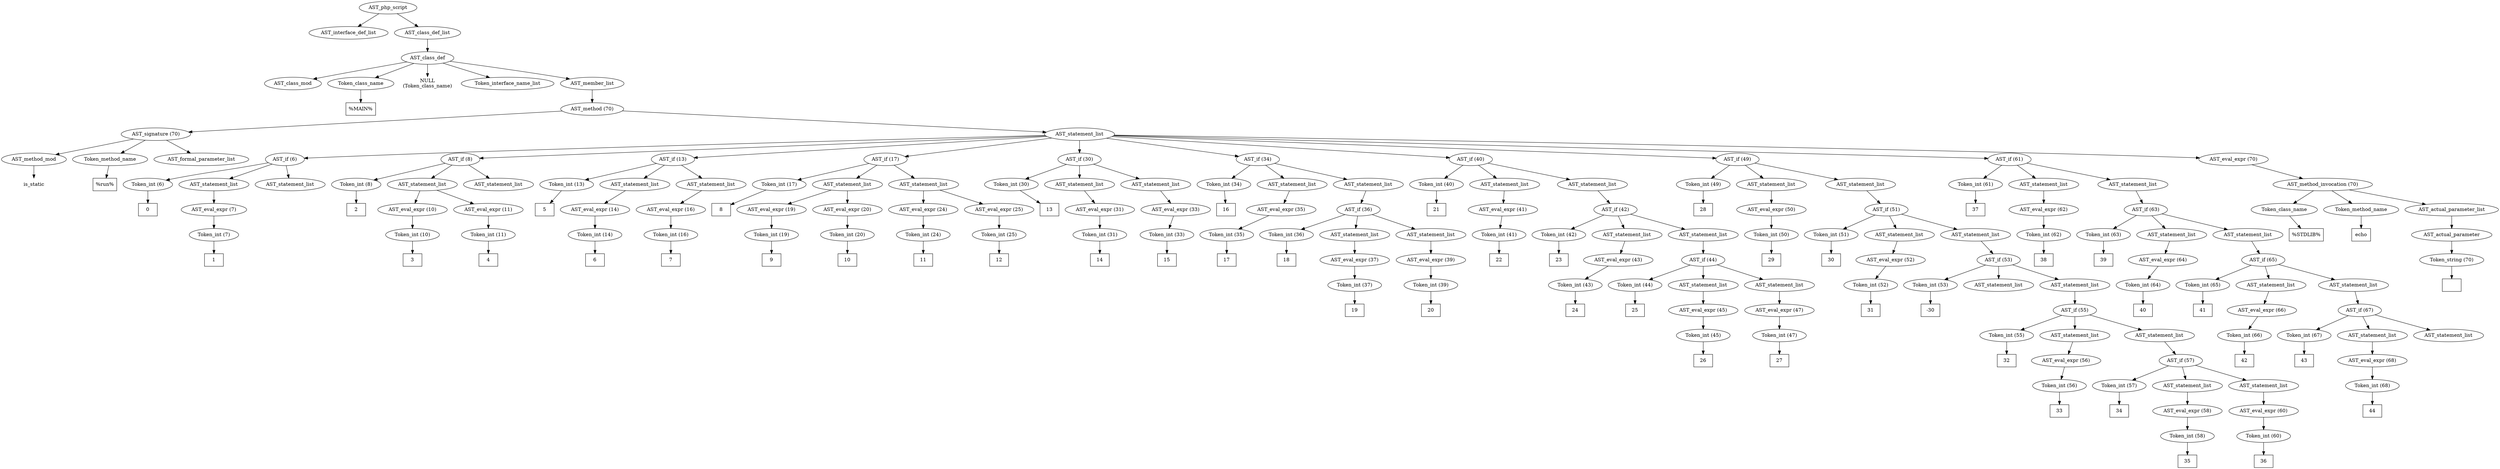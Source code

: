 /*
 * AST in dot format generated by phc -- the PHP compiler
 */

digraph AST {
node_0 [label="AST_php_script"];
node_1 [label="AST_interface_def_list"];
node_2 [label="AST_class_def_list"];
node_3 [label="AST_class_def"];
node_4 [label="AST_class_mod"];
node_5 [label="Token_class_name"];
node_6 [label="%MAIN%", shape=box]
node_5 -> node_6;
node_7 [label="NULL\n(Token_class_name)", shape=plaintext]
node_8 [label="Token_interface_name_list"];
node_9 [label="AST_member_list"];
node_10 [label="AST_method (70)"];
node_11 [label="AST_signature (70)"];
node_12 [label="AST_method_mod"];
node_13 [label="is_static", shape=plaintext]
node_12 -> node_13;
node_14 [label="Token_method_name"];
node_15 [label="%run%", shape=box]
node_14 -> node_15;
node_16 [label="AST_formal_parameter_list"];
node_11 -> node_16;
node_11 -> node_14;
node_11 -> node_12;
node_17 [label="AST_statement_list"];
node_18 [label="AST_if (6)"];
node_19 [label="Token_int (6)"];
node_20 [label="0", shape=box]
node_19 -> node_20;
node_21 [label="AST_statement_list"];
node_22 [label="AST_eval_expr (7)"];
node_23 [label="Token_int (7)"];
node_24 [label="1", shape=box]
node_23 -> node_24;
node_22 -> node_23;
node_21 -> node_22;
node_25 [label="AST_statement_list"];
node_18 -> node_25;
node_18 -> node_21;
node_18 -> node_19;
node_26 [label="AST_if (8)"];
node_27 [label="Token_int (8)"];
node_28 [label="2", shape=box]
node_27 -> node_28;
node_29 [label="AST_statement_list"];
node_30 [label="AST_eval_expr (10)"];
node_31 [label="Token_int (10)"];
node_32 [label="3", shape=box]
node_31 -> node_32;
node_30 -> node_31;
node_33 [label="AST_eval_expr (11)"];
node_34 [label="Token_int (11)"];
node_35 [label="4", shape=box]
node_34 -> node_35;
node_33 -> node_34;
node_29 -> node_33;
node_29 -> node_30;
node_36 [label="AST_statement_list"];
node_26 -> node_36;
node_26 -> node_29;
node_26 -> node_27;
node_37 [label="AST_if (13)"];
node_38 [label="Token_int (13)"];
node_39 [label="5", shape=box]
node_38 -> node_39;
node_40 [label="AST_statement_list"];
node_41 [label="AST_eval_expr (14)"];
node_42 [label="Token_int (14)"];
node_43 [label="6", shape=box]
node_42 -> node_43;
node_41 -> node_42;
node_40 -> node_41;
node_44 [label="AST_statement_list"];
node_45 [label="AST_eval_expr (16)"];
node_46 [label="Token_int (16)"];
node_47 [label="7", shape=box]
node_46 -> node_47;
node_45 -> node_46;
node_44 -> node_45;
node_37 -> node_44;
node_37 -> node_40;
node_37 -> node_38;
node_48 [label="AST_if (17)"];
node_49 [label="Token_int (17)"];
node_50 [label="8", shape=box]
node_49 -> node_50;
node_51 [label="AST_statement_list"];
node_52 [label="AST_eval_expr (19)"];
node_53 [label="Token_int (19)"];
node_54 [label="9", shape=box]
node_53 -> node_54;
node_52 -> node_53;
node_55 [label="AST_eval_expr (20)"];
node_56 [label="Token_int (20)"];
node_57 [label="10", shape=box]
node_56 -> node_57;
node_55 -> node_56;
node_51 -> node_55;
node_51 -> node_52;
node_58 [label="AST_statement_list"];
node_59 [label="AST_eval_expr (24)"];
node_60 [label="Token_int (24)"];
node_61 [label="11", shape=box]
node_60 -> node_61;
node_59 -> node_60;
node_62 [label="AST_eval_expr (25)"];
node_63 [label="Token_int (25)"];
node_64 [label="12", shape=box]
node_63 -> node_64;
node_62 -> node_63;
node_58 -> node_62;
node_58 -> node_59;
node_48 -> node_58;
node_48 -> node_51;
node_48 -> node_49;
node_65 [label="AST_if (30)"];
node_66 [label="Token_int (30)"];
node_67 [label="13", shape=box]
node_66 -> node_67;
node_68 [label="AST_statement_list"];
node_69 [label="AST_eval_expr (31)"];
node_70 [label="Token_int (31)"];
node_71 [label="14", shape=box]
node_70 -> node_71;
node_69 -> node_70;
node_68 -> node_69;
node_72 [label="AST_statement_list"];
node_73 [label="AST_eval_expr (33)"];
node_74 [label="Token_int (33)"];
node_75 [label="15", shape=box]
node_74 -> node_75;
node_73 -> node_74;
node_72 -> node_73;
node_65 -> node_72;
node_65 -> node_68;
node_65 -> node_66;
node_76 [label="AST_if (34)"];
node_77 [label="Token_int (34)"];
node_78 [label="16", shape=box]
node_77 -> node_78;
node_79 [label="AST_statement_list"];
node_80 [label="AST_eval_expr (35)"];
node_81 [label="Token_int (35)"];
node_82 [label="17", shape=box]
node_81 -> node_82;
node_80 -> node_81;
node_79 -> node_80;
node_83 [label="AST_statement_list"];
node_84 [label="AST_if (36)"];
node_85 [label="Token_int (36)"];
node_86 [label="18", shape=box]
node_85 -> node_86;
node_87 [label="AST_statement_list"];
node_88 [label="AST_eval_expr (37)"];
node_89 [label="Token_int (37)"];
node_90 [label="19", shape=box]
node_89 -> node_90;
node_88 -> node_89;
node_87 -> node_88;
node_91 [label="AST_statement_list"];
node_92 [label="AST_eval_expr (39)"];
node_93 [label="Token_int (39)"];
node_94 [label="20", shape=box]
node_93 -> node_94;
node_92 -> node_93;
node_91 -> node_92;
node_84 -> node_91;
node_84 -> node_87;
node_84 -> node_85;
node_83 -> node_84;
node_76 -> node_83;
node_76 -> node_79;
node_76 -> node_77;
node_95 [label="AST_if (40)"];
node_96 [label="Token_int (40)"];
node_97 [label="21", shape=box]
node_96 -> node_97;
node_98 [label="AST_statement_list"];
node_99 [label="AST_eval_expr (41)"];
node_100 [label="Token_int (41)"];
node_101 [label="22", shape=box]
node_100 -> node_101;
node_99 -> node_100;
node_98 -> node_99;
node_102 [label="AST_statement_list"];
node_103 [label="AST_if (42)"];
node_104 [label="Token_int (42)"];
node_105 [label="23", shape=box]
node_104 -> node_105;
node_106 [label="AST_statement_list"];
node_107 [label="AST_eval_expr (43)"];
node_108 [label="Token_int (43)"];
node_109 [label="24", shape=box]
node_108 -> node_109;
node_107 -> node_108;
node_106 -> node_107;
node_110 [label="AST_statement_list"];
node_111 [label="AST_if (44)"];
node_112 [label="Token_int (44)"];
node_113 [label="25", shape=box]
node_112 -> node_113;
node_114 [label="AST_statement_list"];
node_115 [label="AST_eval_expr (45)"];
node_116 [label="Token_int (45)"];
node_117 [label="26", shape=box]
node_116 -> node_117;
node_115 -> node_116;
node_114 -> node_115;
node_118 [label="AST_statement_list"];
node_119 [label="AST_eval_expr (47)"];
node_120 [label="Token_int (47)"];
node_121 [label="27", shape=box]
node_120 -> node_121;
node_119 -> node_120;
node_118 -> node_119;
node_111 -> node_118;
node_111 -> node_114;
node_111 -> node_112;
node_110 -> node_111;
node_103 -> node_110;
node_103 -> node_106;
node_103 -> node_104;
node_102 -> node_103;
node_95 -> node_102;
node_95 -> node_98;
node_95 -> node_96;
node_122 [label="AST_if (49)"];
node_123 [label="Token_int (49)"];
node_124 [label="28", shape=box]
node_123 -> node_124;
node_125 [label="AST_statement_list"];
node_126 [label="AST_eval_expr (50)"];
node_127 [label="Token_int (50)"];
node_128 [label="29", shape=box]
node_127 -> node_128;
node_126 -> node_127;
node_125 -> node_126;
node_129 [label="AST_statement_list"];
node_130 [label="AST_if (51)"];
node_131 [label="Token_int (51)"];
node_132 [label="30", shape=box]
node_131 -> node_132;
node_133 [label="AST_statement_list"];
node_134 [label="AST_eval_expr (52)"];
node_135 [label="Token_int (52)"];
node_136 [label="31", shape=box]
node_135 -> node_136;
node_134 -> node_135;
node_133 -> node_134;
node_137 [label="AST_statement_list"];
node_138 [label="AST_if (53)"];
node_139 [label="Token_int (53)"];
node_140 [label="-30", shape=box]
node_139 -> node_140;
node_141 [label="AST_statement_list"];
node_142 [label="AST_statement_list"];
node_143 [label="AST_if (55)"];
node_144 [label="Token_int (55)"];
node_145 [label="32", shape=box]
node_144 -> node_145;
node_146 [label="AST_statement_list"];
node_147 [label="AST_eval_expr (56)"];
node_148 [label="Token_int (56)"];
node_149 [label="33", shape=box]
node_148 -> node_149;
node_147 -> node_148;
node_146 -> node_147;
node_150 [label="AST_statement_list"];
node_151 [label="AST_if (57)"];
node_152 [label="Token_int (57)"];
node_153 [label="34", shape=box]
node_152 -> node_153;
node_154 [label="AST_statement_list"];
node_155 [label="AST_eval_expr (58)"];
node_156 [label="Token_int (58)"];
node_157 [label="35", shape=box]
node_156 -> node_157;
node_155 -> node_156;
node_154 -> node_155;
node_158 [label="AST_statement_list"];
node_159 [label="AST_eval_expr (60)"];
node_160 [label="Token_int (60)"];
node_161 [label="36", shape=box]
node_160 -> node_161;
node_159 -> node_160;
node_158 -> node_159;
node_151 -> node_158;
node_151 -> node_154;
node_151 -> node_152;
node_150 -> node_151;
node_143 -> node_150;
node_143 -> node_146;
node_143 -> node_144;
node_142 -> node_143;
node_138 -> node_142;
node_138 -> node_141;
node_138 -> node_139;
node_137 -> node_138;
node_130 -> node_137;
node_130 -> node_133;
node_130 -> node_131;
node_129 -> node_130;
node_122 -> node_129;
node_122 -> node_125;
node_122 -> node_123;
node_162 [label="AST_if (61)"];
node_163 [label="Token_int (61)"];
node_164 [label="37", shape=box]
node_163 -> node_164;
node_165 [label="AST_statement_list"];
node_166 [label="AST_eval_expr (62)"];
node_167 [label="Token_int (62)"];
node_168 [label="38", shape=box]
node_167 -> node_168;
node_166 -> node_167;
node_165 -> node_166;
node_169 [label="AST_statement_list"];
node_170 [label="AST_if (63)"];
node_171 [label="Token_int (63)"];
node_172 [label="39", shape=box]
node_171 -> node_172;
node_173 [label="AST_statement_list"];
node_174 [label="AST_eval_expr (64)"];
node_175 [label="Token_int (64)"];
node_176 [label="40", shape=box]
node_175 -> node_176;
node_174 -> node_175;
node_173 -> node_174;
node_177 [label="AST_statement_list"];
node_178 [label="AST_if (65)"];
node_179 [label="Token_int (65)"];
node_180 [label="41", shape=box]
node_179 -> node_180;
node_181 [label="AST_statement_list"];
node_182 [label="AST_eval_expr (66)"];
node_183 [label="Token_int (66)"];
node_184 [label="42", shape=box]
node_183 -> node_184;
node_182 -> node_183;
node_181 -> node_182;
node_185 [label="AST_statement_list"];
node_186 [label="AST_if (67)"];
node_187 [label="Token_int (67)"];
node_188 [label="43", shape=box]
node_187 -> node_188;
node_189 [label="AST_statement_list"];
node_190 [label="AST_eval_expr (68)"];
node_191 [label="Token_int (68)"];
node_192 [label="44", shape=box]
node_191 -> node_192;
node_190 -> node_191;
node_189 -> node_190;
node_193 [label="AST_statement_list"];
node_186 -> node_193;
node_186 -> node_189;
node_186 -> node_187;
node_185 -> node_186;
node_178 -> node_185;
node_178 -> node_181;
node_178 -> node_179;
node_177 -> node_178;
node_170 -> node_177;
node_170 -> node_173;
node_170 -> node_171;
node_169 -> node_170;
node_162 -> node_169;
node_162 -> node_165;
node_162 -> node_163;
node_194 [label="AST_eval_expr (70)"];
node_195 [label="AST_method_invocation (70)"];
node_196 [label="Token_class_name"];
node_197 [label="%STDLIB%", shape=box]
node_196 -> node_197;
node_198 [label="Token_method_name"];
node_199 [label="echo", shape=box]
node_198 -> node_199;
node_200 [label="AST_actual_parameter_list"];
node_201 [label="AST_actual_parameter"];
node_202 [label="Token_string (70)"];
node_203 [label="", shape=box]
node_202 -> node_203;
node_201 -> node_202;
node_200 -> node_201;
node_195 -> node_200;
node_195 -> node_198;
node_195 -> node_196;
node_194 -> node_195;
node_17 -> node_194;
node_17 -> node_162;
node_17 -> node_122;
node_17 -> node_95;
node_17 -> node_76;
node_17 -> node_65;
node_17 -> node_48;
node_17 -> node_37;
node_17 -> node_26;
node_17 -> node_18;
node_10 -> node_17;
node_10 -> node_11;
node_9 -> node_10;
node_3 -> node_9;
node_3 -> node_8;
node_3 -> node_7;
node_3 -> node_5;
node_3 -> node_4;
node_2 -> node_3;
node_0 -> node_2;
node_0 -> node_1;
}
